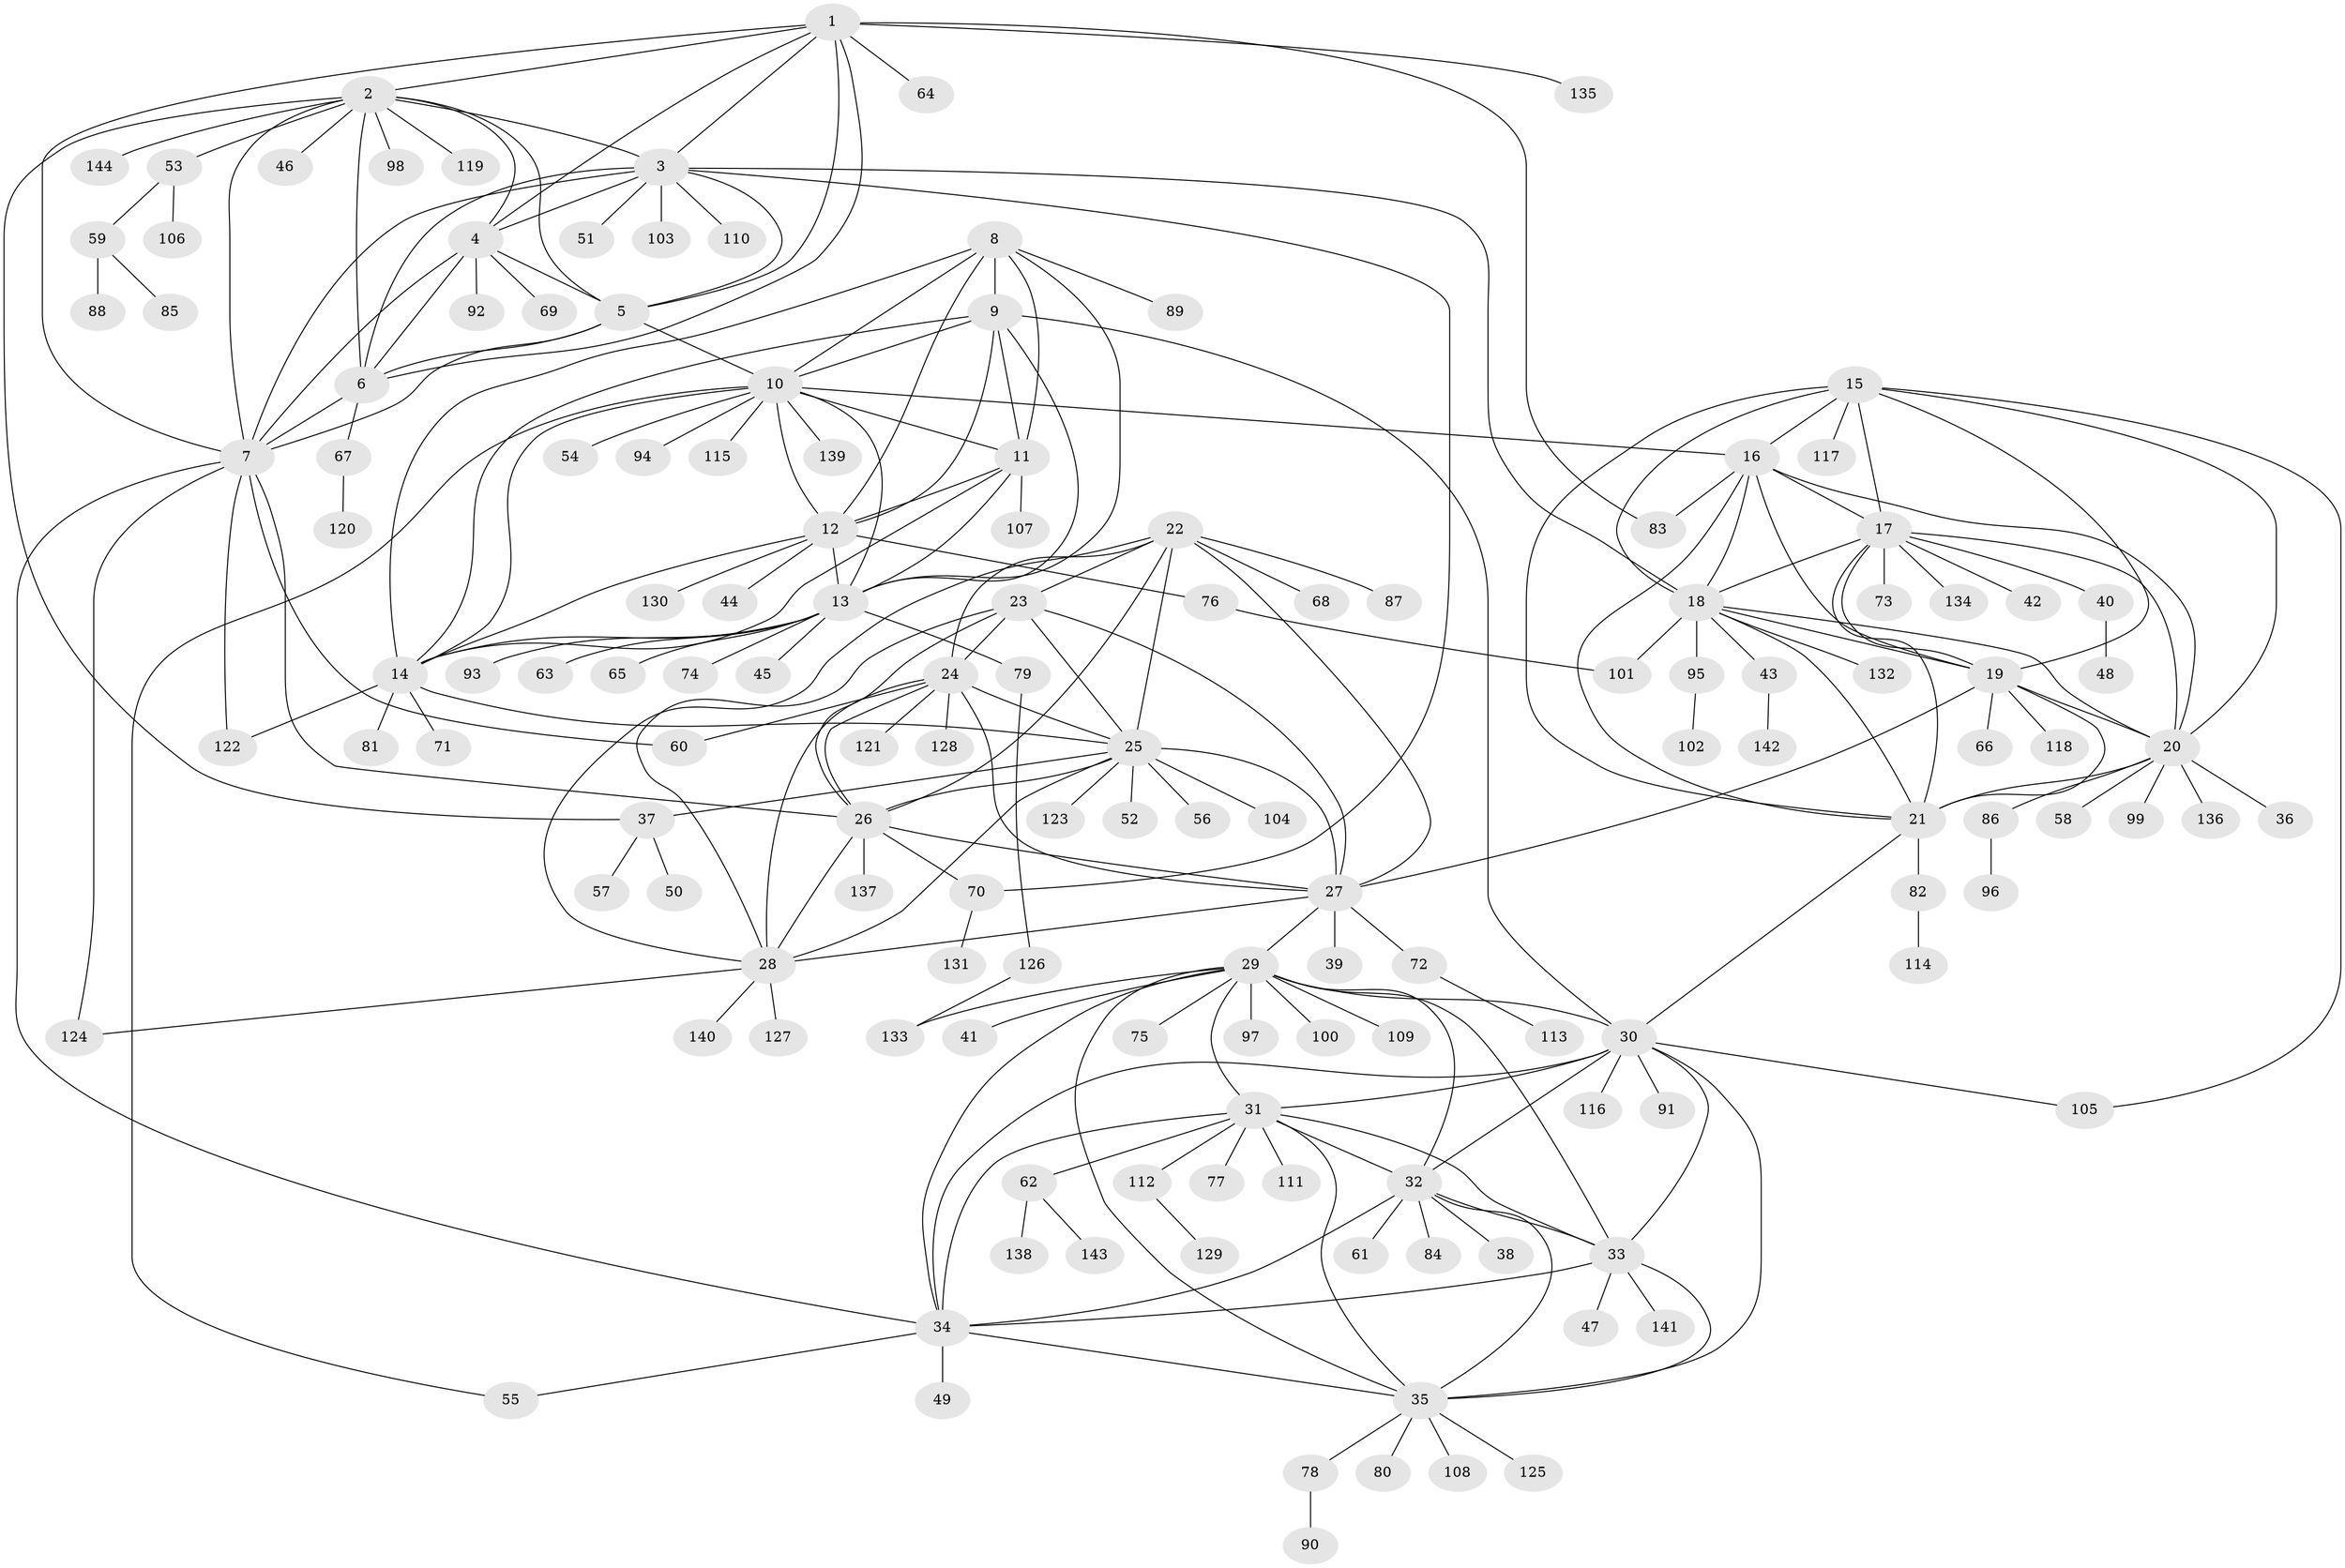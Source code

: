 // coarse degree distribution, {7: 0.027777777777777776, 10: 0.027777777777777776, 9: 0.041666666666666664, 5: 0.041666666666666664, 3: 0.041666666666666664, 6: 0.027777777777777776, 11: 0.027777777777777776, 8: 0.013888888888888888, 4: 0.013888888888888888, 16: 0.013888888888888888, 1: 0.625, 2: 0.09722222222222222}
// Generated by graph-tools (version 1.1) at 2025/19/03/04/25 18:19:45]
// undirected, 144 vertices, 234 edges
graph export_dot {
graph [start="1"]
  node [color=gray90,style=filled];
  1;
  2;
  3;
  4;
  5;
  6;
  7;
  8;
  9;
  10;
  11;
  12;
  13;
  14;
  15;
  16;
  17;
  18;
  19;
  20;
  21;
  22;
  23;
  24;
  25;
  26;
  27;
  28;
  29;
  30;
  31;
  32;
  33;
  34;
  35;
  36;
  37;
  38;
  39;
  40;
  41;
  42;
  43;
  44;
  45;
  46;
  47;
  48;
  49;
  50;
  51;
  52;
  53;
  54;
  55;
  56;
  57;
  58;
  59;
  60;
  61;
  62;
  63;
  64;
  65;
  66;
  67;
  68;
  69;
  70;
  71;
  72;
  73;
  74;
  75;
  76;
  77;
  78;
  79;
  80;
  81;
  82;
  83;
  84;
  85;
  86;
  87;
  88;
  89;
  90;
  91;
  92;
  93;
  94;
  95;
  96;
  97;
  98;
  99;
  100;
  101;
  102;
  103;
  104;
  105;
  106;
  107;
  108;
  109;
  110;
  111;
  112;
  113;
  114;
  115;
  116;
  117;
  118;
  119;
  120;
  121;
  122;
  123;
  124;
  125;
  126;
  127;
  128;
  129;
  130;
  131;
  132;
  133;
  134;
  135;
  136;
  137;
  138;
  139;
  140;
  141;
  142;
  143;
  144;
  1 -- 2;
  1 -- 3;
  1 -- 4;
  1 -- 5;
  1 -- 6;
  1 -- 7;
  1 -- 64;
  1 -- 83;
  1 -- 135;
  2 -- 3;
  2 -- 4;
  2 -- 5;
  2 -- 6;
  2 -- 7;
  2 -- 37;
  2 -- 46;
  2 -- 53;
  2 -- 98;
  2 -- 119;
  2 -- 144;
  3 -- 4;
  3 -- 5;
  3 -- 6;
  3 -- 7;
  3 -- 18;
  3 -- 51;
  3 -- 70;
  3 -- 103;
  3 -- 110;
  4 -- 5;
  4 -- 6;
  4 -- 7;
  4 -- 69;
  4 -- 92;
  5 -- 6;
  5 -- 7;
  5 -- 10;
  6 -- 7;
  6 -- 67;
  7 -- 26;
  7 -- 34;
  7 -- 60;
  7 -- 122;
  7 -- 124;
  8 -- 9;
  8 -- 10;
  8 -- 11;
  8 -- 12;
  8 -- 13;
  8 -- 14;
  8 -- 89;
  9 -- 10;
  9 -- 11;
  9 -- 12;
  9 -- 13;
  9 -- 14;
  9 -- 30;
  10 -- 11;
  10 -- 12;
  10 -- 13;
  10 -- 14;
  10 -- 16;
  10 -- 54;
  10 -- 55;
  10 -- 94;
  10 -- 115;
  10 -- 139;
  11 -- 12;
  11 -- 13;
  11 -- 14;
  11 -- 107;
  12 -- 13;
  12 -- 14;
  12 -- 44;
  12 -- 76;
  12 -- 130;
  13 -- 14;
  13 -- 45;
  13 -- 63;
  13 -- 65;
  13 -- 74;
  13 -- 79;
  13 -- 93;
  14 -- 25;
  14 -- 71;
  14 -- 81;
  14 -- 122;
  15 -- 16;
  15 -- 17;
  15 -- 18;
  15 -- 19;
  15 -- 20;
  15 -- 21;
  15 -- 105;
  15 -- 117;
  16 -- 17;
  16 -- 18;
  16 -- 19;
  16 -- 20;
  16 -- 21;
  16 -- 83;
  17 -- 18;
  17 -- 19;
  17 -- 20;
  17 -- 21;
  17 -- 40;
  17 -- 42;
  17 -- 73;
  17 -- 134;
  18 -- 19;
  18 -- 20;
  18 -- 21;
  18 -- 43;
  18 -- 95;
  18 -- 101;
  18 -- 132;
  19 -- 20;
  19 -- 21;
  19 -- 27;
  19 -- 66;
  19 -- 118;
  20 -- 21;
  20 -- 36;
  20 -- 58;
  20 -- 86;
  20 -- 99;
  20 -- 136;
  21 -- 30;
  21 -- 82;
  22 -- 23;
  22 -- 24;
  22 -- 25;
  22 -- 26;
  22 -- 27;
  22 -- 28;
  22 -- 68;
  22 -- 87;
  23 -- 24;
  23 -- 25;
  23 -- 26;
  23 -- 27;
  23 -- 28;
  24 -- 25;
  24 -- 26;
  24 -- 27;
  24 -- 28;
  24 -- 60;
  24 -- 121;
  24 -- 128;
  25 -- 26;
  25 -- 27;
  25 -- 28;
  25 -- 37;
  25 -- 52;
  25 -- 56;
  25 -- 104;
  25 -- 123;
  26 -- 27;
  26 -- 28;
  26 -- 70;
  26 -- 137;
  27 -- 28;
  27 -- 29;
  27 -- 39;
  27 -- 72;
  28 -- 124;
  28 -- 127;
  28 -- 140;
  29 -- 30;
  29 -- 31;
  29 -- 32;
  29 -- 33;
  29 -- 34;
  29 -- 35;
  29 -- 41;
  29 -- 75;
  29 -- 97;
  29 -- 100;
  29 -- 109;
  29 -- 133;
  30 -- 31;
  30 -- 32;
  30 -- 33;
  30 -- 34;
  30 -- 35;
  30 -- 91;
  30 -- 105;
  30 -- 116;
  31 -- 32;
  31 -- 33;
  31 -- 34;
  31 -- 35;
  31 -- 62;
  31 -- 77;
  31 -- 111;
  31 -- 112;
  32 -- 33;
  32 -- 34;
  32 -- 35;
  32 -- 38;
  32 -- 61;
  32 -- 84;
  33 -- 34;
  33 -- 35;
  33 -- 47;
  33 -- 141;
  34 -- 35;
  34 -- 49;
  34 -- 55;
  35 -- 78;
  35 -- 80;
  35 -- 108;
  35 -- 125;
  37 -- 50;
  37 -- 57;
  40 -- 48;
  43 -- 142;
  53 -- 59;
  53 -- 106;
  59 -- 85;
  59 -- 88;
  62 -- 138;
  62 -- 143;
  67 -- 120;
  70 -- 131;
  72 -- 113;
  76 -- 101;
  78 -- 90;
  79 -- 126;
  82 -- 114;
  86 -- 96;
  95 -- 102;
  112 -- 129;
  126 -- 133;
}
